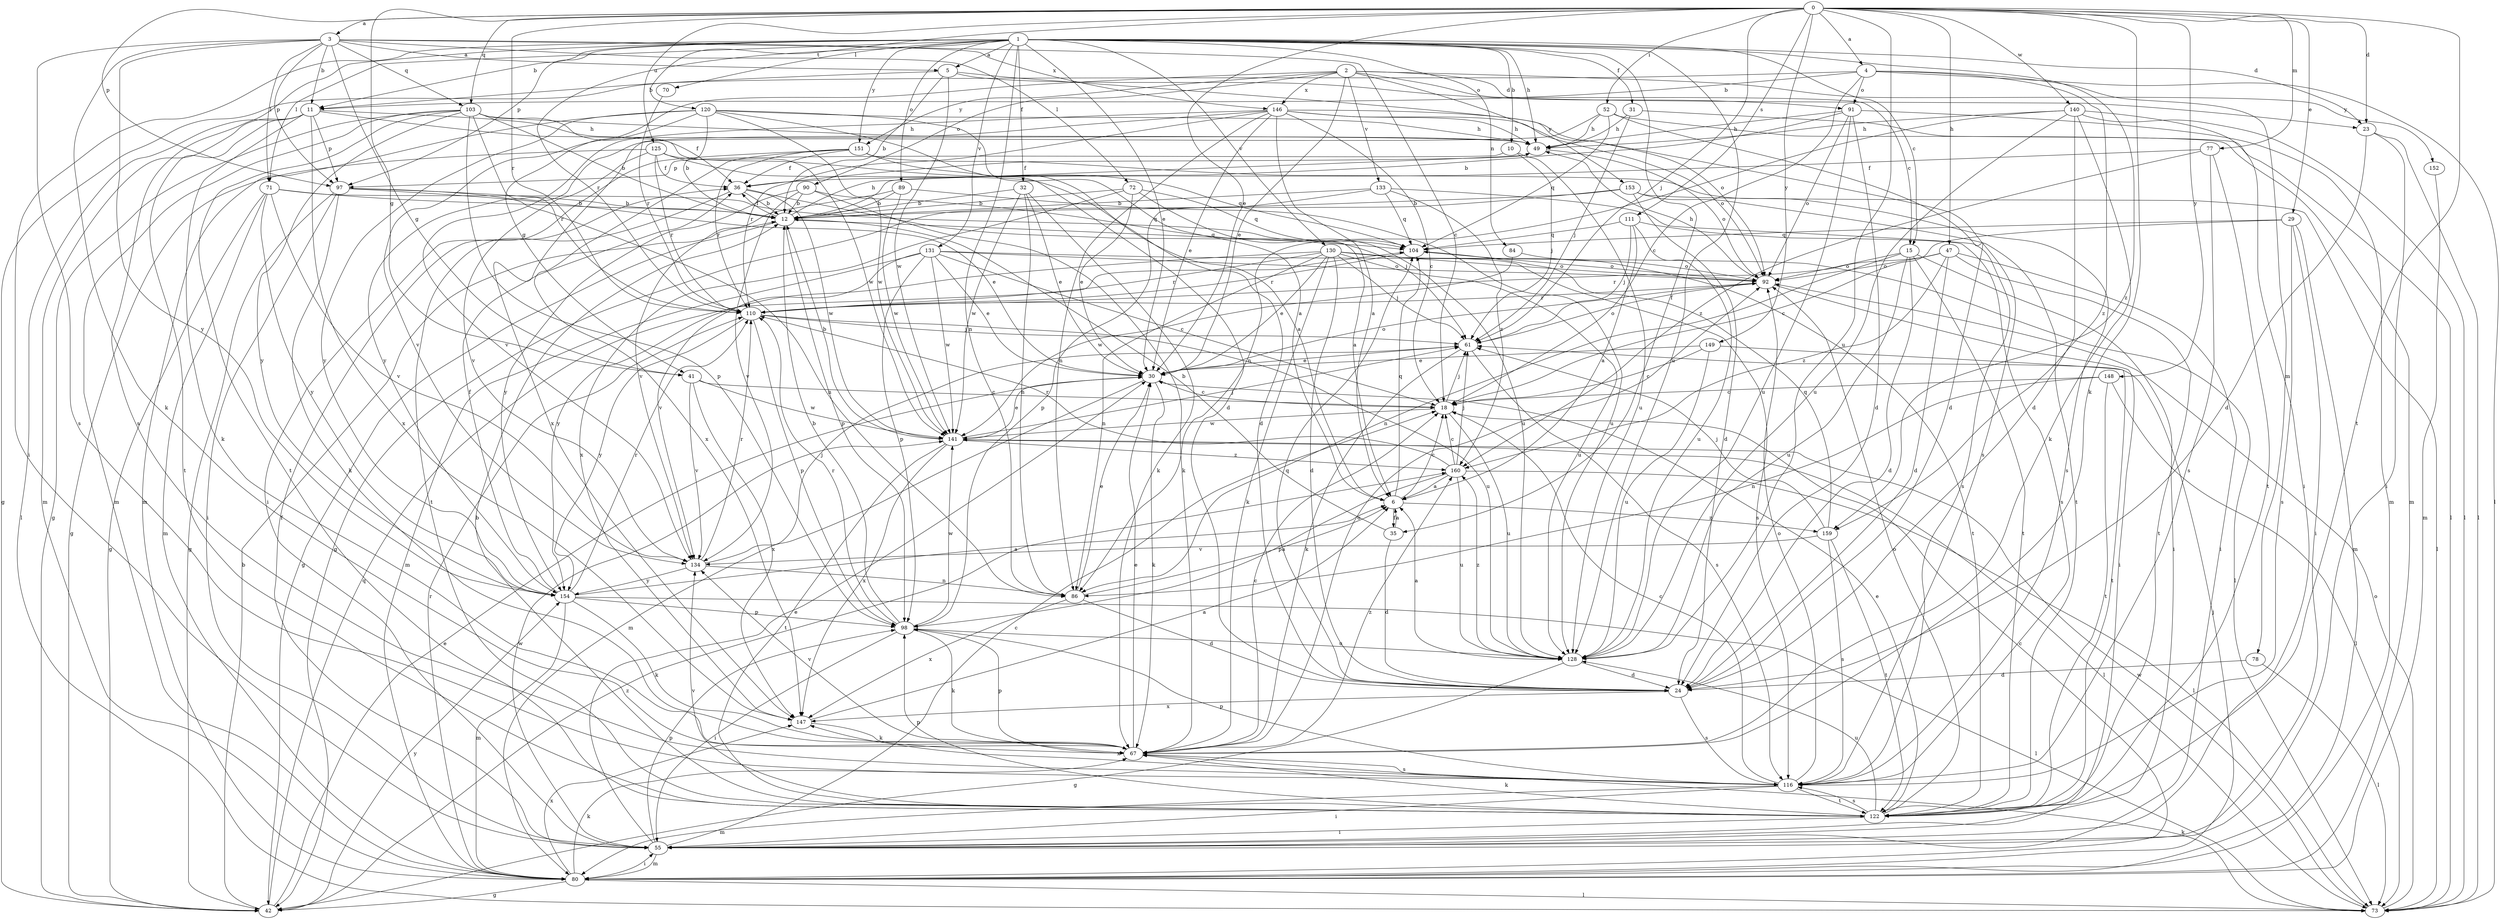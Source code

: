 strict digraph  {
0;
1;
2;
3;
4;
5;
6;
10;
11;
12;
15;
18;
23;
24;
29;
30;
31;
32;
35;
36;
41;
42;
47;
49;
52;
55;
61;
67;
70;
71;
72;
73;
77;
78;
80;
84;
86;
89;
90;
91;
92;
97;
98;
103;
104;
110;
111;
116;
120;
122;
125;
128;
130;
131;
133;
134;
140;
141;
146;
147;
148;
149;
151;
152;
153;
154;
159;
160;
0 -> 3  [label=a];
0 -> 4  [label=a];
0 -> 23  [label=d];
0 -> 29  [label=e];
0 -> 30  [label=e];
0 -> 41  [label=g];
0 -> 47  [label=h];
0 -> 52  [label=i];
0 -> 61  [label=j];
0 -> 67  [label=k];
0 -> 77  [label=m];
0 -> 97  [label=p];
0 -> 103  [label=q];
0 -> 110  [label=r];
0 -> 111  [label=s];
0 -> 120  [label=t];
0 -> 122  [label=t];
0 -> 125  [label=u];
0 -> 128  [label=u];
0 -> 140  [label=w];
0 -> 148  [label=y];
0 -> 149  [label=y];
1 -> 5  [label=a];
1 -> 10  [label=b];
1 -> 11  [label=b];
1 -> 15  [label=c];
1 -> 23  [label=d];
1 -> 30  [label=e];
1 -> 31  [label=f];
1 -> 32  [label=f];
1 -> 35  [label=f];
1 -> 49  [label=h];
1 -> 55  [label=i];
1 -> 70  [label=l];
1 -> 71  [label=l];
1 -> 84  [label=n];
1 -> 86  [label=n];
1 -> 89  [label=o];
1 -> 97  [label=p];
1 -> 110  [label=r];
1 -> 116  [label=s];
1 -> 128  [label=u];
1 -> 130  [label=v];
1 -> 131  [label=v];
1 -> 151  [label=y];
1 -> 159  [label=z];
2 -> 15  [label=c];
2 -> 23  [label=d];
2 -> 30  [label=e];
2 -> 41  [label=g];
2 -> 90  [label=o];
2 -> 133  [label=v];
2 -> 146  [label=x];
2 -> 151  [label=y];
2 -> 152  [label=y];
2 -> 153  [label=y];
3 -> 5  [label=a];
3 -> 11  [label=b];
3 -> 18  [label=c];
3 -> 41  [label=g];
3 -> 67  [label=k];
3 -> 71  [label=l];
3 -> 72  [label=l];
3 -> 97  [label=p];
3 -> 103  [label=q];
3 -> 116  [label=s];
3 -> 146  [label=x];
3 -> 154  [label=y];
4 -> 11  [label=b];
4 -> 18  [label=c];
4 -> 42  [label=g];
4 -> 73  [label=l];
4 -> 78  [label=m];
4 -> 91  [label=o];
4 -> 159  [label=z];
5 -> 11  [label=b];
5 -> 12  [label=b];
5 -> 91  [label=o];
5 -> 92  [label=o];
5 -> 141  [label=w];
6 -> 18  [label=c];
6 -> 35  [label=f];
6 -> 104  [label=q];
6 -> 159  [label=z];
10 -> 61  [label=j];
10 -> 97  [label=p];
10 -> 128  [label=u];
11 -> 49  [label=h];
11 -> 67  [label=k];
11 -> 73  [label=l];
11 -> 80  [label=m];
11 -> 97  [label=p];
11 -> 122  [label=t];
11 -> 141  [label=w];
11 -> 147  [label=x];
12 -> 36  [label=f];
12 -> 42  [label=g];
12 -> 49  [label=h];
12 -> 98  [label=p];
12 -> 104  [label=q];
15 -> 24  [label=d];
15 -> 55  [label=i];
15 -> 86  [label=n];
15 -> 92  [label=o];
15 -> 122  [label=t];
15 -> 128  [label=u];
18 -> 61  [label=j];
18 -> 128  [label=u];
18 -> 141  [label=w];
23 -> 24  [label=d];
23 -> 55  [label=i];
23 -> 73  [label=l];
24 -> 104  [label=q];
24 -> 116  [label=s];
24 -> 147  [label=x];
29 -> 18  [label=c];
29 -> 55  [label=i];
29 -> 80  [label=m];
29 -> 104  [label=q];
29 -> 116  [label=s];
30 -> 18  [label=c];
30 -> 67  [label=k];
30 -> 80  [label=m];
30 -> 92  [label=o];
31 -> 49  [label=h];
31 -> 61  [label=j];
31 -> 73  [label=l];
32 -> 12  [label=b];
32 -> 30  [label=e];
32 -> 67  [label=k];
32 -> 86  [label=n];
32 -> 141  [label=w];
35 -> 6  [label=a];
35 -> 12  [label=b];
35 -> 24  [label=d];
36 -> 12  [label=b];
36 -> 61  [label=j];
36 -> 122  [label=t];
36 -> 141  [label=w];
41 -> 18  [label=c];
41 -> 134  [label=v];
41 -> 141  [label=w];
41 -> 147  [label=x];
42 -> 12  [label=b];
42 -> 30  [label=e];
42 -> 104  [label=q];
42 -> 154  [label=y];
42 -> 160  [label=z];
47 -> 24  [label=d];
47 -> 55  [label=i];
47 -> 92  [label=o];
47 -> 110  [label=r];
47 -> 122  [label=t];
47 -> 160  [label=z];
49 -> 36  [label=f];
49 -> 92  [label=o];
52 -> 24  [label=d];
52 -> 49  [label=h];
52 -> 80  [label=m];
52 -> 104  [label=q];
52 -> 154  [label=y];
55 -> 18  [label=c];
55 -> 30  [label=e];
55 -> 36  [label=f];
55 -> 80  [label=m];
55 -> 98  [label=p];
55 -> 141  [label=w];
61 -> 30  [label=e];
61 -> 67  [label=k];
61 -> 92  [label=o];
61 -> 116  [label=s];
67 -> 18  [label=c];
67 -> 30  [label=e];
67 -> 92  [label=o];
67 -> 98  [label=p];
67 -> 116  [label=s];
67 -> 134  [label=v];
67 -> 160  [label=z];
70 -> 110  [label=r];
71 -> 12  [label=b];
71 -> 42  [label=g];
71 -> 80  [label=m];
71 -> 104  [label=q];
71 -> 134  [label=v];
71 -> 154  [label=y];
72 -> 12  [label=b];
72 -> 30  [label=e];
72 -> 104  [label=q];
72 -> 128  [label=u];
72 -> 147  [label=x];
73 -> 67  [label=k];
73 -> 92  [label=o];
73 -> 141  [label=w];
77 -> 36  [label=f];
77 -> 116  [label=s];
77 -> 122  [label=t];
77 -> 160  [label=z];
78 -> 24  [label=d];
78 -> 73  [label=l];
80 -> 18  [label=c];
80 -> 42  [label=g];
80 -> 55  [label=i];
80 -> 61  [label=j];
80 -> 67  [label=k];
80 -> 73  [label=l];
80 -> 110  [label=r];
80 -> 147  [label=x];
84 -> 92  [label=o];
84 -> 141  [label=w];
86 -> 6  [label=a];
86 -> 24  [label=d];
86 -> 30  [label=e];
86 -> 147  [label=x];
89 -> 12  [label=b];
89 -> 128  [label=u];
89 -> 134  [label=v];
89 -> 141  [label=w];
90 -> 6  [label=a];
90 -> 12  [label=b];
90 -> 67  [label=k];
90 -> 134  [label=v];
90 -> 154  [label=y];
91 -> 12  [label=b];
91 -> 24  [label=d];
91 -> 49  [label=h];
91 -> 80  [label=m];
91 -> 92  [label=o];
91 -> 128  [label=u];
92 -> 49  [label=h];
92 -> 55  [label=i];
92 -> 110  [label=r];
97 -> 12  [label=b];
97 -> 30  [label=e];
97 -> 42  [label=g];
97 -> 55  [label=i];
97 -> 67  [label=k];
97 -> 86  [label=n];
98 -> 12  [label=b];
98 -> 55  [label=i];
98 -> 67  [label=k];
98 -> 110  [label=r];
98 -> 128  [label=u];
98 -> 141  [label=w];
103 -> 12  [label=b];
103 -> 36  [label=f];
103 -> 42  [label=g];
103 -> 49  [label=h];
103 -> 80  [label=m];
103 -> 98  [label=p];
103 -> 110  [label=r];
103 -> 122  [label=t];
103 -> 154  [label=y];
104 -> 92  [label=o];
104 -> 110  [label=r];
110 -> 61  [label=j];
110 -> 98  [label=p];
110 -> 128  [label=u];
110 -> 154  [label=y];
111 -> 6  [label=a];
111 -> 61  [label=j];
111 -> 104  [label=q];
111 -> 116  [label=s];
111 -> 128  [label=u];
116 -> 18  [label=c];
116 -> 55  [label=i];
116 -> 80  [label=m];
116 -> 92  [label=o];
116 -> 98  [label=p];
116 -> 122  [label=t];
116 -> 147  [label=x];
120 -> 6  [label=a];
120 -> 12  [label=b];
120 -> 24  [label=d];
120 -> 49  [label=h];
120 -> 80  [label=m];
120 -> 134  [label=v];
120 -> 141  [label=w];
120 -> 154  [label=y];
122 -> 12  [label=b];
122 -> 30  [label=e];
122 -> 55  [label=i];
122 -> 67  [label=k];
122 -> 92  [label=o];
122 -> 98  [label=p];
122 -> 116  [label=s];
122 -> 128  [label=u];
122 -> 134  [label=v];
125 -> 6  [label=a];
125 -> 36  [label=f];
125 -> 42  [label=g];
125 -> 104  [label=q];
125 -> 110  [label=r];
125 -> 134  [label=v];
128 -> 6  [label=a];
128 -> 24  [label=d];
128 -> 42  [label=g];
128 -> 160  [label=z];
130 -> 24  [label=d];
130 -> 30  [label=e];
130 -> 61  [label=j];
130 -> 67  [label=k];
130 -> 86  [label=n];
130 -> 92  [label=o];
130 -> 110  [label=r];
130 -> 116  [label=s];
130 -> 122  [label=t];
130 -> 128  [label=u];
130 -> 154  [label=y];
131 -> 18  [label=c];
131 -> 30  [label=e];
131 -> 73  [label=l];
131 -> 80  [label=m];
131 -> 92  [label=o];
131 -> 98  [label=p];
131 -> 134  [label=v];
131 -> 141  [label=w];
133 -> 12  [label=b];
133 -> 98  [label=p];
133 -> 104  [label=q];
133 -> 116  [label=s];
133 -> 160  [label=z];
134 -> 61  [label=j];
134 -> 86  [label=n];
134 -> 110  [label=r];
134 -> 154  [label=y];
140 -> 24  [label=d];
140 -> 49  [label=h];
140 -> 55  [label=i];
140 -> 67  [label=k];
140 -> 73  [label=l];
140 -> 86  [label=n];
140 -> 128  [label=u];
141 -> 12  [label=b];
141 -> 30  [label=e];
141 -> 61  [label=j];
141 -> 73  [label=l];
141 -> 122  [label=t];
141 -> 147  [label=x];
141 -> 160  [label=z];
146 -> 6  [label=a];
146 -> 18  [label=c];
146 -> 30  [label=e];
146 -> 49  [label=h];
146 -> 86  [label=n];
146 -> 92  [label=o];
146 -> 110  [label=r];
146 -> 116  [label=s];
146 -> 134  [label=v];
146 -> 147  [label=x];
147 -> 6  [label=a];
147 -> 67  [label=k];
148 -> 18  [label=c];
148 -> 73  [label=l];
148 -> 86  [label=n];
148 -> 122  [label=t];
149 -> 18  [label=c];
149 -> 30  [label=e];
149 -> 122  [label=t];
149 -> 128  [label=u];
151 -> 24  [label=d];
151 -> 36  [label=f];
151 -> 55  [label=i];
151 -> 110  [label=r];
151 -> 116  [label=s];
151 -> 147  [label=x];
152 -> 80  [label=m];
153 -> 12  [label=b];
153 -> 24  [label=d];
153 -> 42  [label=g];
153 -> 73  [label=l];
153 -> 122  [label=t];
154 -> 6  [label=a];
154 -> 36  [label=f];
154 -> 67  [label=k];
154 -> 73  [label=l];
154 -> 80  [label=m];
154 -> 98  [label=p];
154 -> 110  [label=r];
159 -> 61  [label=j];
159 -> 104  [label=q];
159 -> 116  [label=s];
159 -> 122  [label=t];
159 -> 134  [label=v];
160 -> 6  [label=a];
160 -> 18  [label=c];
160 -> 61  [label=j];
160 -> 73  [label=l];
160 -> 98  [label=p];
160 -> 110  [label=r];
160 -> 128  [label=u];
}
